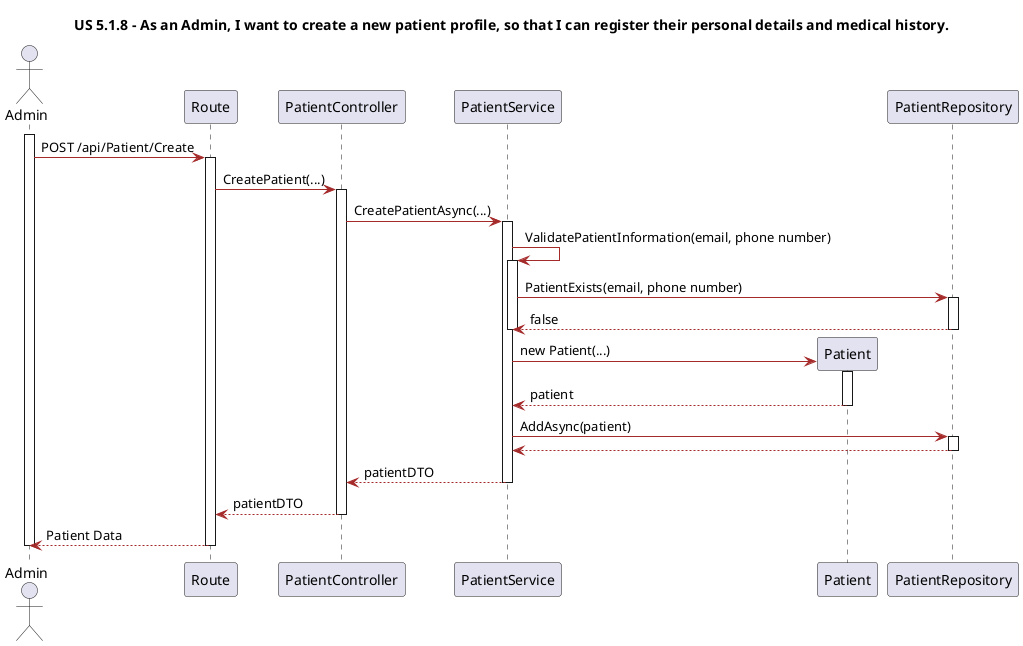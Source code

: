 @startuml


title US 5.1.8 - As an Admin, I want to create a new patient profile, so that I can register their personal details and medical history.

skinparam classAttributeIconSize 0

skinparam class {
    LifeLineBorderColor DodgerBlue
    LifeLineBackgroundColor APPLICATION
    BackgroundColor LemonChiffon
    ArrowColor Brown
    BorderColor SaddleBrown
}

skinparam packageStyle rectangle

skinparam card {
    LifeLineBorderColor DodgerBlue
    LifeLineBackgroundColor APPLICATION
    BackgroundColor LemonChiffon
    ArrowColor Brown
    BorderColor SaddleBrown
}

actor "Admin" as A

participant "Route" as Route
participant "PatientController" as PC
participant "PatientService" as PS
participant "Patient" as P
participant "PatientRepository" as PR



activate A

A -> Route: POST /api/Patient/Create

activate Route

Route -> PC: CreatePatient(...)

activate PC

PC -> PS: CreatePatientAsync(...)

activate PS

PS -> PS: ValidatePatientInformation(email, phone number)

activate PS

PS -> PR: PatientExists(email, phone number)

activate PR

PR --> PS: false

deactivate PR

deactivate PS



PS -> P**: new Patient(...)

activate P

P --> PS: patient

deactivate P

PS -> PR: AddAsync(patient)

activate PR

PR --> PS: 

deactivate PR

PS --> PC: patientDTO

deactivate PS

PC --> Route: patientDTO

deactivate PC

Route --> A: Patient Data

deactivate Route

deactivate A






@enduml